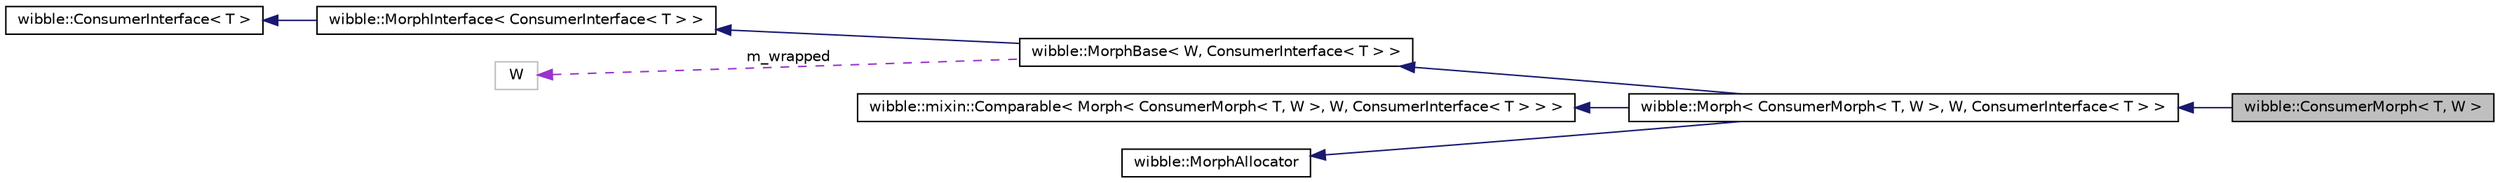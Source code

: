 digraph G
{
  edge [fontname="Helvetica",fontsize="10",labelfontname="Helvetica",labelfontsize="10"];
  node [fontname="Helvetica",fontsize="10",shape=record];
  rankdir="LR";
  Node1 [label="wibble::ConsumerMorph\< T, W \>",height=0.2,width=0.4,color="black", fillcolor="grey75", style="filled" fontcolor="black"];
  Node2 -> Node1 [dir="back",color="midnightblue",fontsize="10",style="solid",fontname="Helvetica"];
  Node2 [label="wibble::Morph\< ConsumerMorph\< T, W \>, W, ConsumerInterface\< T \> \>",height=0.2,width=0.4,color="black", fillcolor="white", style="filled",URL="$structwibble_1_1Morph.html"];
  Node3 -> Node2 [dir="back",color="midnightblue",fontsize="10",style="solid",fontname="Helvetica"];
  Node3 [label="wibble::MorphBase\< W, ConsumerInterface\< T \> \>",height=0.2,width=0.4,color="black", fillcolor="white", style="filled",URL="$structwibble_1_1MorphBase.html"];
  Node4 -> Node3 [dir="back",color="midnightblue",fontsize="10",style="solid",fontname="Helvetica"];
  Node4 [label="wibble::MorphInterface\< ConsumerInterface\< T \> \>",height=0.2,width=0.4,color="black", fillcolor="white", style="filled",URL="$structwibble_1_1MorphInterface.html"];
  Node5 -> Node4 [dir="back",color="midnightblue",fontsize="10",style="solid",fontname="Helvetica"];
  Node5 [label="wibble::ConsumerInterface\< T \>",height=0.2,width=0.4,color="black", fillcolor="white", style="filled",URL="$structwibble_1_1ConsumerInterface.html"];
  Node6 -> Node3 [dir="back",color="darkorchid3",fontsize="10",style="dashed",label=" m_wrapped" ,fontname="Helvetica"];
  Node6 [label="W",height=0.2,width=0.4,color="grey75", fillcolor="white", style="filled"];
  Node7 -> Node2 [dir="back",color="midnightblue",fontsize="10",style="solid",fontname="Helvetica"];
  Node7 [label="wibble::mixin::Comparable\< Morph\< ConsumerMorph\< T, W \>, W, ConsumerInterface\< T \> \> \>",height=0.2,width=0.4,color="black", fillcolor="white", style="filled",URL="$structwibble_1_1mixin_1_1Comparable.html"];
  Node8 -> Node2 [dir="back",color="midnightblue",fontsize="10",style="solid",fontname="Helvetica"];
  Node8 [label="wibble::MorphAllocator",height=0.2,width=0.4,color="black", fillcolor="white", style="filled",URL="$structwibble_1_1MorphAllocator.html",tooltip="custom allocator for morph classes"];
}
